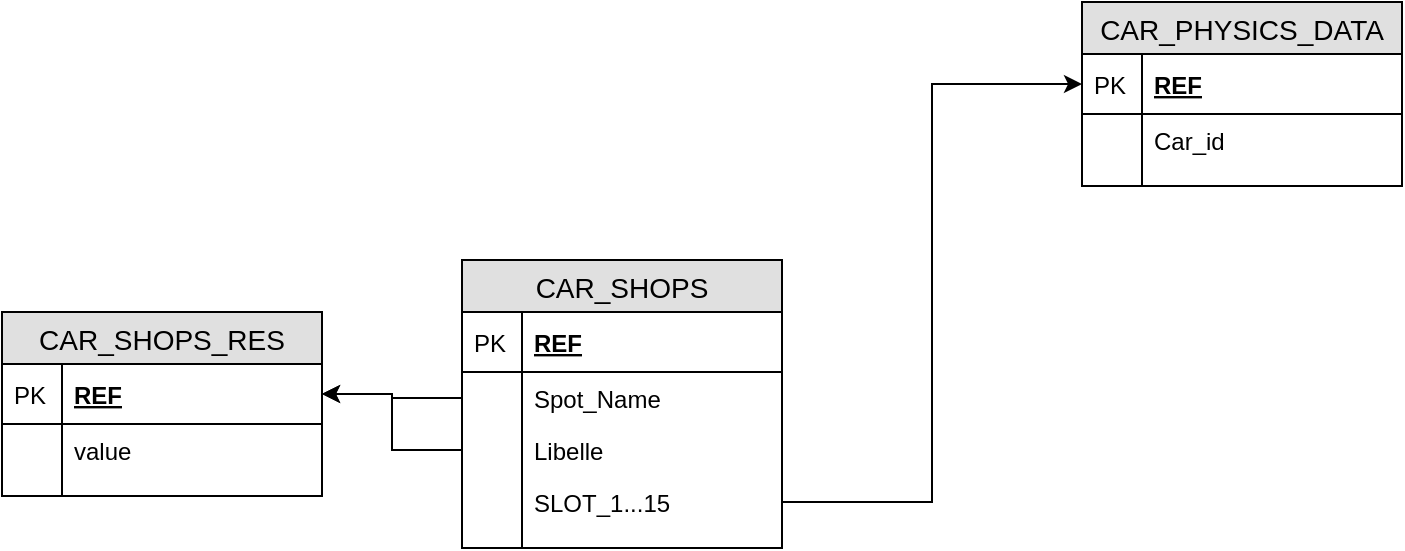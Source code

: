 <mxfile pages="1" version="11.2.1" type="github"><diagram id="uqVtBfacecYFzPSejZ6x" name="Page-1"><mxGraphModel dx="1024" dy="556" grid="1" gridSize="10" guides="1" tooltips="1" connect="1" arrows="1" fold="1" page="1" pageScale="1" pageWidth="827" pageHeight="1169" math="0" shadow="0"><root><mxCell id="0"/><mxCell id="1" parent="0"/><mxCell id="hn07_UuPpJI_UWYlXz6i-4" value="CAR_SHOPS" style="swimlane;fontStyle=0;childLayout=stackLayout;horizontal=1;startSize=26;fillColor=#e0e0e0;horizontalStack=0;resizeParent=1;resizeParentMax=0;resizeLast=0;collapsible=1;marginBottom=0;swimlaneFillColor=#ffffff;align=center;fontSize=14;" vertex="1" parent="1"><mxGeometry x="250" y="169" width="160" height="144" as="geometry"/></mxCell><mxCell id="hn07_UuPpJI_UWYlXz6i-5" value="REF" style="shape=partialRectangle;top=0;left=0;right=0;bottom=1;align=left;verticalAlign=middle;fillColor=none;spacingLeft=34;spacingRight=4;overflow=hidden;rotatable=0;points=[[0,0.5],[1,0.5]];portConstraint=eastwest;dropTarget=0;fontStyle=5;fontSize=12;" vertex="1" parent="hn07_UuPpJI_UWYlXz6i-4"><mxGeometry y="26" width="160" height="30" as="geometry"/></mxCell><mxCell id="hn07_UuPpJI_UWYlXz6i-6" value="PK" style="shape=partialRectangle;top=0;left=0;bottom=0;fillColor=none;align=left;verticalAlign=middle;spacingLeft=4;spacingRight=4;overflow=hidden;rotatable=0;points=[];portConstraint=eastwest;part=1;fontSize=12;" vertex="1" connectable="0" parent="hn07_UuPpJI_UWYlXz6i-5"><mxGeometry width="30" height="30" as="geometry"/></mxCell><mxCell id="hn07_UuPpJI_UWYlXz6i-7" value="Spot_Name" style="shape=partialRectangle;top=0;left=0;right=0;bottom=0;align=left;verticalAlign=top;fillColor=none;spacingLeft=34;spacingRight=4;overflow=hidden;rotatable=0;points=[[0,0.5],[1,0.5]];portConstraint=eastwest;dropTarget=0;fontSize=12;" vertex="1" parent="hn07_UuPpJI_UWYlXz6i-4"><mxGeometry y="56" width="160" height="26" as="geometry"/></mxCell><mxCell id="hn07_UuPpJI_UWYlXz6i-8" value="" style="shape=partialRectangle;top=0;left=0;bottom=0;fillColor=none;align=left;verticalAlign=top;spacingLeft=4;spacingRight=4;overflow=hidden;rotatable=0;points=[];portConstraint=eastwest;part=1;fontSize=12;" vertex="1" connectable="0" parent="hn07_UuPpJI_UWYlXz6i-7"><mxGeometry width="30" height="26" as="geometry"/></mxCell><mxCell id="hn07_UuPpJI_UWYlXz6i-9" value="Libelle" style="shape=partialRectangle;top=0;left=0;right=0;bottom=0;align=left;verticalAlign=top;fillColor=none;spacingLeft=34;spacingRight=4;overflow=hidden;rotatable=0;points=[[0,0.5],[1,0.5]];portConstraint=eastwest;dropTarget=0;fontSize=12;" vertex="1" parent="hn07_UuPpJI_UWYlXz6i-4"><mxGeometry y="82" width="160" height="26" as="geometry"/></mxCell><mxCell id="hn07_UuPpJI_UWYlXz6i-10" value="" style="shape=partialRectangle;top=0;left=0;bottom=0;fillColor=none;align=left;verticalAlign=top;spacingLeft=4;spacingRight=4;overflow=hidden;rotatable=0;points=[];portConstraint=eastwest;part=1;fontSize=12;" vertex="1" connectable="0" parent="hn07_UuPpJI_UWYlXz6i-9"><mxGeometry width="30" height="26" as="geometry"/></mxCell><mxCell id="hn07_UuPpJI_UWYlXz6i-11" value="SLOT_1...15" style="shape=partialRectangle;top=0;left=0;right=0;bottom=0;align=left;verticalAlign=top;fillColor=none;spacingLeft=34;spacingRight=4;overflow=hidden;rotatable=0;points=[[0,0.5],[1,0.5]];portConstraint=eastwest;dropTarget=0;fontSize=12;" vertex="1" parent="hn07_UuPpJI_UWYlXz6i-4"><mxGeometry y="108" width="160" height="26" as="geometry"/></mxCell><mxCell id="hn07_UuPpJI_UWYlXz6i-12" value="" style="shape=partialRectangle;top=0;left=0;bottom=0;fillColor=none;align=left;verticalAlign=top;spacingLeft=4;spacingRight=4;overflow=hidden;rotatable=0;points=[];portConstraint=eastwest;part=1;fontSize=12;" vertex="1" connectable="0" parent="hn07_UuPpJI_UWYlXz6i-11"><mxGeometry width="30" height="26" as="geometry"/></mxCell><mxCell id="hn07_UuPpJI_UWYlXz6i-13" value="" style="shape=partialRectangle;top=0;left=0;right=0;bottom=0;align=left;verticalAlign=top;fillColor=none;spacingLeft=34;spacingRight=4;overflow=hidden;rotatable=0;points=[[0,0.5],[1,0.5]];portConstraint=eastwest;dropTarget=0;fontSize=12;" vertex="1" parent="hn07_UuPpJI_UWYlXz6i-4"><mxGeometry y="134" width="160" height="10" as="geometry"/></mxCell><mxCell id="hn07_UuPpJI_UWYlXz6i-14" value="" style="shape=partialRectangle;top=0;left=0;bottom=0;fillColor=none;align=left;verticalAlign=top;spacingLeft=4;spacingRight=4;overflow=hidden;rotatable=0;points=[];portConstraint=eastwest;part=1;fontSize=12;" vertex="1" connectable="0" parent="hn07_UuPpJI_UWYlXz6i-13"><mxGeometry width="30" height="10" as="geometry"/></mxCell><mxCell id="hn07_UuPpJI_UWYlXz6i-29" value="CAR_SHOPS_RES" style="swimlane;fontStyle=0;childLayout=stackLayout;horizontal=1;startSize=26;fillColor=#e0e0e0;horizontalStack=0;resizeParent=1;resizeParentMax=0;resizeLast=0;collapsible=1;marginBottom=0;swimlaneFillColor=#ffffff;align=center;fontSize=14;" vertex="1" parent="1"><mxGeometry x="20" y="195" width="160" height="92" as="geometry"/></mxCell><mxCell id="hn07_UuPpJI_UWYlXz6i-30" value="REF" style="shape=partialRectangle;top=0;left=0;right=0;bottom=1;align=left;verticalAlign=middle;fillColor=none;spacingLeft=34;spacingRight=4;overflow=hidden;rotatable=0;points=[[0,0.5],[1,0.5]];portConstraint=eastwest;dropTarget=0;fontStyle=5;fontSize=12;" vertex="1" parent="hn07_UuPpJI_UWYlXz6i-29"><mxGeometry y="26" width="160" height="30" as="geometry"/></mxCell><mxCell id="hn07_UuPpJI_UWYlXz6i-31" value="PK" style="shape=partialRectangle;top=0;left=0;bottom=0;fillColor=none;align=left;verticalAlign=middle;spacingLeft=4;spacingRight=4;overflow=hidden;rotatable=0;points=[];portConstraint=eastwest;part=1;fontSize=12;" vertex="1" connectable="0" parent="hn07_UuPpJI_UWYlXz6i-30"><mxGeometry width="30" height="30" as="geometry"/></mxCell><mxCell id="hn07_UuPpJI_UWYlXz6i-32" value="value" style="shape=partialRectangle;top=0;left=0;right=0;bottom=0;align=left;verticalAlign=top;fillColor=none;spacingLeft=34;spacingRight=4;overflow=hidden;rotatable=0;points=[[0,0.5],[1,0.5]];portConstraint=eastwest;dropTarget=0;fontSize=12;" vertex="1" parent="hn07_UuPpJI_UWYlXz6i-29"><mxGeometry y="56" width="160" height="26" as="geometry"/></mxCell><mxCell id="hn07_UuPpJI_UWYlXz6i-33" value="" style="shape=partialRectangle;top=0;left=0;bottom=0;fillColor=none;align=left;verticalAlign=top;spacingLeft=4;spacingRight=4;overflow=hidden;rotatable=0;points=[];portConstraint=eastwest;part=1;fontSize=12;" vertex="1" connectable="0" parent="hn07_UuPpJI_UWYlXz6i-32"><mxGeometry width="30" height="26" as="geometry"/></mxCell><mxCell id="hn07_UuPpJI_UWYlXz6i-38" value="" style="shape=partialRectangle;top=0;left=0;right=0;bottom=0;align=left;verticalAlign=top;fillColor=none;spacingLeft=34;spacingRight=4;overflow=hidden;rotatable=0;points=[[0,0.5],[1,0.5]];portConstraint=eastwest;dropTarget=0;fontSize=12;" vertex="1" parent="hn07_UuPpJI_UWYlXz6i-29"><mxGeometry y="82" width="160" height="10" as="geometry"/></mxCell><mxCell id="hn07_UuPpJI_UWYlXz6i-39" value="" style="shape=partialRectangle;top=0;left=0;bottom=0;fillColor=none;align=left;verticalAlign=top;spacingLeft=4;spacingRight=4;overflow=hidden;rotatable=0;points=[];portConstraint=eastwest;part=1;fontSize=12;" vertex="1" connectable="0" parent="hn07_UuPpJI_UWYlXz6i-38"><mxGeometry width="30" height="10" as="geometry"/></mxCell><mxCell id="hn07_UuPpJI_UWYlXz6i-49" value="CAR_PHYSICS_DATA" style="swimlane;fontStyle=0;childLayout=stackLayout;horizontal=1;startSize=26;fillColor=#e0e0e0;horizontalStack=0;resizeParent=1;resizeParentMax=0;resizeLast=0;collapsible=1;marginBottom=0;swimlaneFillColor=#ffffff;align=center;fontSize=14;" vertex="1" parent="1"><mxGeometry x="560" y="40" width="160" height="92" as="geometry"/></mxCell><mxCell id="hn07_UuPpJI_UWYlXz6i-50" value="REF" style="shape=partialRectangle;top=0;left=0;right=0;bottom=1;align=left;verticalAlign=middle;fillColor=none;spacingLeft=34;spacingRight=4;overflow=hidden;rotatable=0;points=[[0,0.5],[1,0.5]];portConstraint=eastwest;dropTarget=0;fontStyle=5;fontSize=12;" vertex="1" parent="hn07_UuPpJI_UWYlXz6i-49"><mxGeometry y="26" width="160" height="30" as="geometry"/></mxCell><mxCell id="hn07_UuPpJI_UWYlXz6i-51" value="PK" style="shape=partialRectangle;top=0;left=0;bottom=0;fillColor=none;align=left;verticalAlign=middle;spacingLeft=4;spacingRight=4;overflow=hidden;rotatable=0;points=[];portConstraint=eastwest;part=1;fontSize=12;" vertex="1" connectable="0" parent="hn07_UuPpJI_UWYlXz6i-50"><mxGeometry width="30" height="30" as="geometry"/></mxCell><mxCell id="hn07_UuPpJI_UWYlXz6i-52" value="Car_id" style="shape=partialRectangle;top=0;left=0;right=0;bottom=0;align=left;verticalAlign=top;fillColor=none;spacingLeft=34;spacingRight=4;overflow=hidden;rotatable=0;points=[[0,0.5],[1,0.5]];portConstraint=eastwest;dropTarget=0;fontSize=12;" vertex="1" parent="hn07_UuPpJI_UWYlXz6i-49"><mxGeometry y="56" width="160" height="26" as="geometry"/></mxCell><mxCell id="hn07_UuPpJI_UWYlXz6i-53" value="" style="shape=partialRectangle;top=0;left=0;bottom=0;fillColor=none;align=left;verticalAlign=top;spacingLeft=4;spacingRight=4;overflow=hidden;rotatable=0;points=[];portConstraint=eastwest;part=1;fontSize=12;" vertex="1" connectable="0" parent="hn07_UuPpJI_UWYlXz6i-52"><mxGeometry width="30" height="26" as="geometry"/></mxCell><mxCell id="hn07_UuPpJI_UWYlXz6i-58" value="" style="shape=partialRectangle;top=0;left=0;right=0;bottom=0;align=left;verticalAlign=top;fillColor=none;spacingLeft=34;spacingRight=4;overflow=hidden;rotatable=0;points=[[0,0.5],[1,0.5]];portConstraint=eastwest;dropTarget=0;fontSize=12;" vertex="1" parent="hn07_UuPpJI_UWYlXz6i-49"><mxGeometry y="82" width="160" height="10" as="geometry"/></mxCell><mxCell id="hn07_UuPpJI_UWYlXz6i-59" value="" style="shape=partialRectangle;top=0;left=0;bottom=0;fillColor=none;align=left;verticalAlign=top;spacingLeft=4;spacingRight=4;overflow=hidden;rotatable=0;points=[];portConstraint=eastwest;part=1;fontSize=12;" vertex="1" connectable="0" parent="hn07_UuPpJI_UWYlXz6i-58"><mxGeometry width="30" height="10" as="geometry"/></mxCell><mxCell id="hn07_UuPpJI_UWYlXz6i-68" style="edgeStyle=orthogonalEdgeStyle;rounded=0;orthogonalLoop=1;jettySize=auto;html=1;" edge="1" parent="1" source="hn07_UuPpJI_UWYlXz6i-11" target="hn07_UuPpJI_UWYlXz6i-50"><mxGeometry relative="1" as="geometry"/></mxCell><mxCell id="hn07_UuPpJI_UWYlXz6i-69" style="edgeStyle=orthogonalEdgeStyle;rounded=0;orthogonalLoop=1;jettySize=auto;html=1;" edge="1" parent="1" source="hn07_UuPpJI_UWYlXz6i-7" target="hn07_UuPpJI_UWYlXz6i-30"><mxGeometry relative="1" as="geometry"/></mxCell><mxCell id="hn07_UuPpJI_UWYlXz6i-70" style="edgeStyle=orthogonalEdgeStyle;rounded=0;orthogonalLoop=1;jettySize=auto;html=1;" edge="1" parent="1" source="hn07_UuPpJI_UWYlXz6i-9" target="hn07_UuPpJI_UWYlXz6i-30"><mxGeometry relative="1" as="geometry"/></mxCell></root></mxGraphModel></diagram></mxfile>